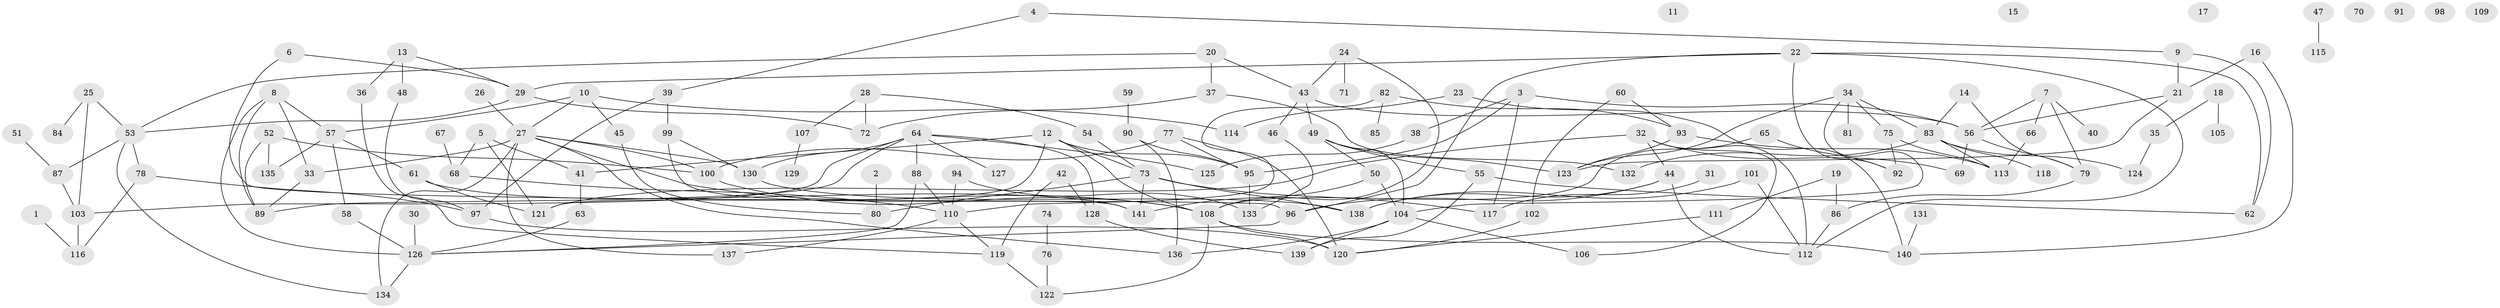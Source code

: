 // coarse degree distribution, {5: 0.14285714285714285, 7: 0.08571428571428572, 4: 0.17142857142857143, 8: 0.08571428571428572, 2: 0.05714285714285714, 1: 0.11428571428571428, 6: 0.08571428571428572, 9: 0.08571428571428572, 3: 0.14285714285714285, 12: 0.02857142857142857}
// Generated by graph-tools (version 1.1) at 2025/35/03/04/25 23:35:54]
// undirected, 141 vertices, 203 edges
graph export_dot {
  node [color=gray90,style=filled];
  1;
  2;
  3;
  4;
  5;
  6;
  7;
  8;
  9;
  10;
  11;
  12;
  13;
  14;
  15;
  16;
  17;
  18;
  19;
  20;
  21;
  22;
  23;
  24;
  25;
  26;
  27;
  28;
  29;
  30;
  31;
  32;
  33;
  34;
  35;
  36;
  37;
  38;
  39;
  40;
  41;
  42;
  43;
  44;
  45;
  46;
  47;
  48;
  49;
  50;
  51;
  52;
  53;
  54;
  55;
  56;
  57;
  58;
  59;
  60;
  61;
  62;
  63;
  64;
  65;
  66;
  67;
  68;
  69;
  70;
  71;
  72;
  73;
  74;
  75;
  76;
  77;
  78;
  79;
  80;
  81;
  82;
  83;
  84;
  85;
  86;
  87;
  88;
  89;
  90;
  91;
  92;
  93;
  94;
  95;
  96;
  97;
  98;
  99;
  100;
  101;
  102;
  103;
  104;
  105;
  106;
  107;
  108;
  109;
  110;
  111;
  112;
  113;
  114;
  115;
  116;
  117;
  118;
  119;
  120;
  121;
  122;
  123;
  124;
  125;
  126;
  127;
  128;
  129;
  130;
  131;
  132;
  133;
  134;
  135;
  136;
  137;
  138;
  139;
  140;
  141;
  1 -- 116;
  2 -- 80;
  3 -- 38;
  3 -- 56;
  3 -- 95;
  3 -- 117;
  4 -- 9;
  4 -- 39;
  5 -- 41;
  5 -- 68;
  5 -- 121;
  6 -- 29;
  6 -- 96;
  7 -- 40;
  7 -- 56;
  7 -- 66;
  7 -- 79;
  8 -- 33;
  8 -- 57;
  8 -- 89;
  8 -- 126;
  9 -- 21;
  9 -- 62;
  10 -- 27;
  10 -- 45;
  10 -- 57;
  10 -- 114;
  12 -- 41;
  12 -- 73;
  12 -- 95;
  12 -- 108;
  12 -- 121;
  13 -- 29;
  13 -- 36;
  13 -- 48;
  14 -- 79;
  14 -- 83;
  16 -- 21;
  16 -- 140;
  18 -- 35;
  18 -- 105;
  19 -- 86;
  19 -- 111;
  20 -- 37;
  20 -- 43;
  20 -- 53;
  21 -- 56;
  21 -- 123;
  22 -- 29;
  22 -- 62;
  22 -- 92;
  22 -- 96;
  22 -- 112;
  23 -- 114;
  23 -- 140;
  24 -- 43;
  24 -- 71;
  24 -- 108;
  25 -- 53;
  25 -- 84;
  25 -- 103;
  26 -- 27;
  27 -- 33;
  27 -- 100;
  27 -- 108;
  27 -- 130;
  27 -- 134;
  27 -- 136;
  27 -- 137;
  28 -- 54;
  28 -- 72;
  28 -- 107;
  29 -- 53;
  29 -- 72;
  30 -- 126;
  31 -- 117;
  32 -- 44;
  32 -- 69;
  32 -- 106;
  32 -- 112;
  32 -- 121;
  33 -- 89;
  34 -- 75;
  34 -- 81;
  34 -- 83;
  34 -- 104;
  34 -- 123;
  35 -- 124;
  36 -- 119;
  37 -- 72;
  37 -- 132;
  38 -- 125;
  39 -- 97;
  39 -- 99;
  41 -- 63;
  42 -- 119;
  42 -- 128;
  43 -- 46;
  43 -- 49;
  43 -- 56;
  44 -- 96;
  44 -- 112;
  44 -- 138;
  45 -- 80;
  46 -- 133;
  47 -- 115;
  48 -- 97;
  49 -- 50;
  49 -- 55;
  49 -- 104;
  49 -- 123;
  50 -- 104;
  50 -- 141;
  51 -- 87;
  52 -- 89;
  52 -- 100;
  52 -- 135;
  53 -- 78;
  53 -- 87;
  53 -- 134;
  54 -- 73;
  55 -- 62;
  55 -- 139;
  56 -- 69;
  56 -- 79;
  57 -- 58;
  57 -- 61;
  57 -- 135;
  58 -- 126;
  59 -- 90;
  60 -- 93;
  60 -- 102;
  61 -- 121;
  61 -- 141;
  63 -- 126;
  64 -- 88;
  64 -- 89;
  64 -- 103;
  64 -- 125;
  64 -- 127;
  64 -- 128;
  64 -- 130;
  65 -- 92;
  65 -- 108;
  66 -- 113;
  67 -- 68;
  68 -- 110;
  73 -- 80;
  73 -- 117;
  73 -- 138;
  73 -- 141;
  74 -- 76;
  75 -- 92;
  75 -- 113;
  76 -- 122;
  77 -- 95;
  77 -- 100;
  77 -- 120;
  78 -- 97;
  78 -- 116;
  79 -- 86;
  82 -- 85;
  82 -- 93;
  82 -- 110;
  83 -- 113;
  83 -- 118;
  83 -- 124;
  83 -- 132;
  86 -- 112;
  87 -- 103;
  88 -- 110;
  88 -- 126;
  90 -- 95;
  90 -- 136;
  93 -- 113;
  93 -- 123;
  94 -- 110;
  94 -- 133;
  95 -- 133;
  96 -- 126;
  97 -- 120;
  99 -- 130;
  99 -- 141;
  100 -- 108;
  101 -- 112;
  101 -- 138;
  102 -- 120;
  103 -- 116;
  104 -- 106;
  104 -- 136;
  104 -- 139;
  107 -- 129;
  108 -- 120;
  108 -- 122;
  108 -- 140;
  110 -- 119;
  110 -- 137;
  111 -- 120;
  119 -- 122;
  126 -- 134;
  128 -- 139;
  130 -- 138;
  131 -- 140;
}
